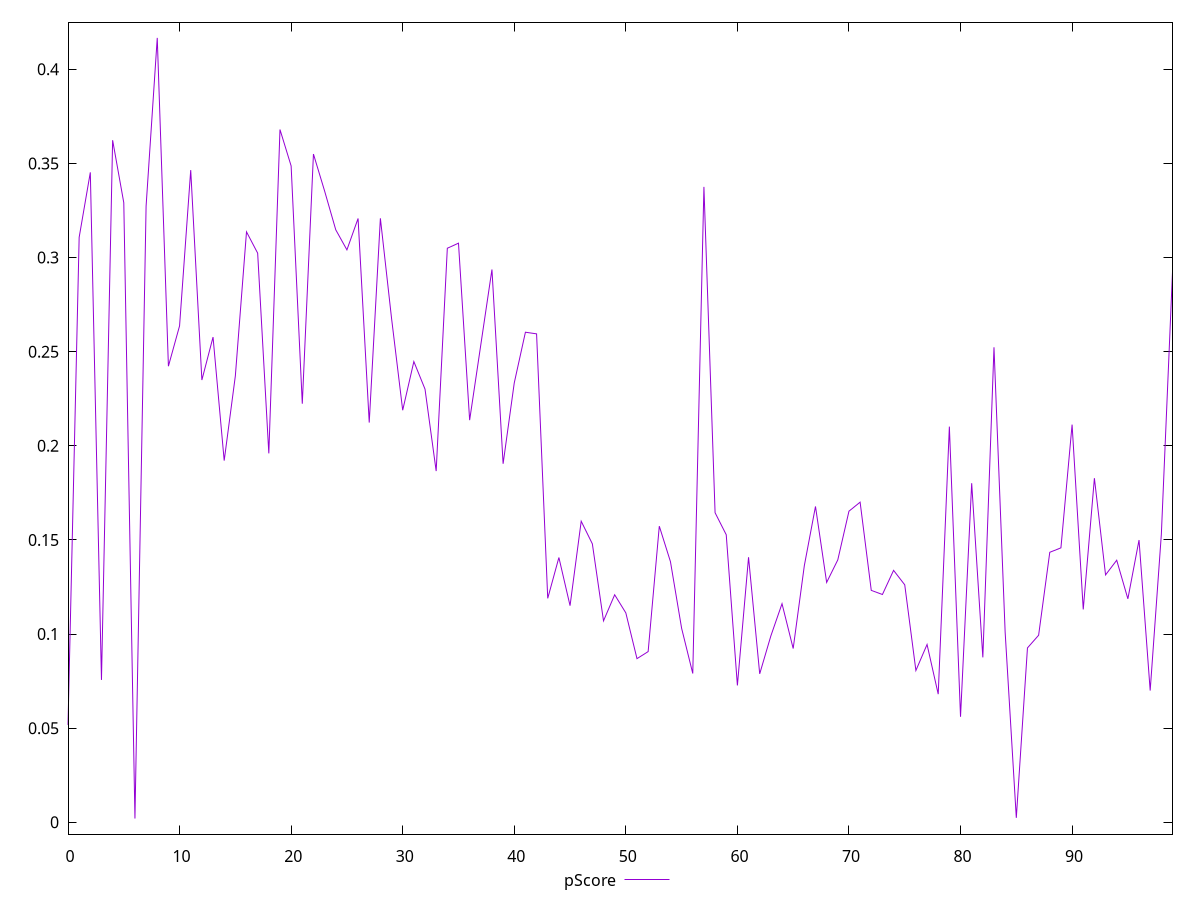reset

$pScore <<EOF
0 0.05168672138026953
1 0.3107322135604687
2 0.34524504459832855
3 0.07562022249969813
4 0.3623265606096097
5 0.32911112291574446
6 0.001989190211284908
7 0.32731939784384684
8 0.4166741028953248
9 0.242268556620732
10 0.2637065341521379
11 0.3464616753364154
12 0.23492303305432538
13 0.2577440356637772
14 0.19211317367258307
15 0.2371388782879299
16 0.3136446029489665
17 0.30232187242186054
18 0.1959534937076668
19 0.36799756409072193
20 0.3486545869033679
21 0.22235463961509305
22 0.35497233999095273
23 0.33534343646014864
24 0.31473709567247266
25 0.3040825290458247
26 0.32075114365548063
27 0.21232797821774496
28 0.32084564755295053
29 0.26774675583601515
30 0.21888348347098907
31 0.24473610928307077
32 0.23010099876860618
33 0.186566719110558
34 0.30493851686683343
35 0.30763210780715156
36 0.21361915546758659
37 0.2535975540141883
38 0.29364507957162655
39 0.1904445011969642
40 0.23340857358391914
41 0.26032682653443634
42 0.2594599849826589
43 0.11894034000325099
44 0.14064278110128614
45 0.11505527280598488
46 0.15991237118976853
47 0.14789793023629894
48 0.1069903846304136
49 0.12085043325660794
50 0.11122491164856974
51 0.08692117880699979
52 0.09066523317479502
53 0.15729617363731668
54 0.138449384448673
55 0.10305631658348413
56 0.07904095870469963
57 0.3375228160152089
58 0.16443508836438436
59 0.15274010032611135
60 0.07268149286560749
61 0.14077099156786488
62 0.07884736091147121
63 0.09900327911819368
64 0.11610838896943049
65 0.09229469464067769
66 0.13631967813682022
67 0.16776790275829845
68 0.1274037553396674
69 0.13940497575286892
70 0.16525391087278685
71 0.17004771857079465
72 0.12317162407610871
73 0.12099952531000652
74 0.133820268100715
75 0.12613195921469522
76 0.08062009941709414
77 0.09444596229635815
78 0.06805694455047906
79 0.2101633874707547
80 0.056043541621106474
81 0.18012293043626681
82 0.08760056104770608
83 0.2523207112300667
84 0.10097670470253933
85 0.002347757695225716
86 0.09262048817143176
87 0.09934310491080056
88 0.14341876219890215
89 0.1457826597047871
90 0.21124473992764475
91 0.11306020886779167
92 0.18277496663509246
93 0.13140936896220246
94 0.1391968609289952
95 0.11869256324520705
96 0.14992361152570538
97 0.06995978482166698
98 0.15288889318677412
99 0.29230756319721324
EOF

set key outside below
set xrange [0:99]
set yrange [-0.006304508042395889:0.4249678011490056]
set trange [-0.006304508042395889:0.4249678011490056]
set terminal svg size 640, 500 enhanced background rgb 'white'
set output "report_00025_2021-02-22T21:38:55.199Z/speed-index/samples/pages/pScore/values.svg"

plot $pScore title "pScore" with line

reset
